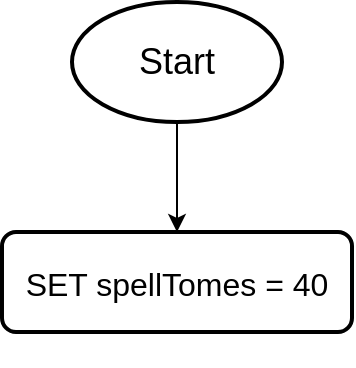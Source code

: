 <mxfile version="28.0.6">
  <diagram name="Page-1" id="F3nD_W8V_jdIlzLRe0Mv">
    <mxGraphModel dx="1111" dy="479" grid="1" gridSize="5" guides="1" tooltips="1" connect="1" arrows="1" fold="1" page="1" pageScale="1" pageWidth="1169" pageHeight="827" math="0" shadow="0">
      <root>
        <mxCell id="0" />
        <mxCell id="1" parent="0" />
        <mxCell id="fKdNgIZCgpHikeSWLV4B-1" value="&lt;font style=&quot;font-size: 18px;&quot;&gt;Start&lt;/font&gt;" style="strokeWidth=2;html=1;shape=mxgraph.flowchart.start_2;whiteSpace=wrap;" vertex="1" parent="1">
          <mxGeometry x="590" y="85" width="105" height="60" as="geometry" />
        </mxCell>
        <mxCell id="fKdNgIZCgpHikeSWLV4B-2" value="&lt;font style=&quot;font-size: 18px;&quot;&gt;&lt;br&gt;&lt;/font&gt;&lt;p class=&quot;MsoNormal&quot;&gt;&lt;font size=&quot;3&quot;&gt;SET spellTomes = 40&lt;/font&gt;&lt;/p&gt;&lt;font size=&quot;3&quot;&gt;&lt;br&gt;&lt;/font&gt;" style="rounded=1;whiteSpace=wrap;html=1;absoluteArcSize=1;arcSize=14;strokeWidth=2;" vertex="1" parent="1">
          <mxGeometry x="555" y="200" width="175" height="50" as="geometry" />
        </mxCell>
        <mxCell id="fKdNgIZCgpHikeSWLV4B-4" value="" style="endArrow=classic;html=1;rounded=0;exitX=0.5;exitY=1;exitDx=0;exitDy=0;exitPerimeter=0;" edge="1" parent="1" source="fKdNgIZCgpHikeSWLV4B-1" target="fKdNgIZCgpHikeSWLV4B-2">
          <mxGeometry width="50" height="50" relative="1" as="geometry">
            <mxPoint x="545" y="195" as="sourcePoint" />
            <mxPoint x="595" y="145" as="targetPoint" />
          </mxGeometry>
        </mxCell>
      </root>
    </mxGraphModel>
  </diagram>
</mxfile>
